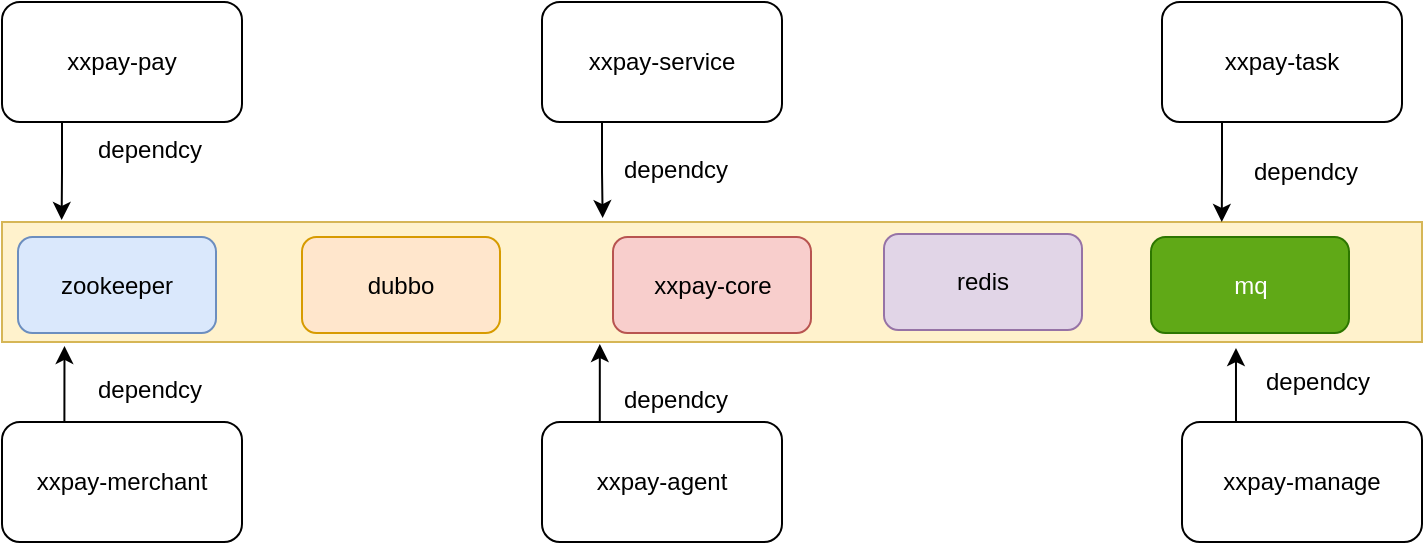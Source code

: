 <mxfile version="11.0.1" type="github"><diagram id="VXiujMh0zKfQi3mnL-Uq" name="第 1 页"><mxGraphModel dx="1855" dy="593" grid="1" gridSize="10" guides="1" tooltips="1" connect="1" arrows="1" fold="1" page="1" pageScale="1" pageWidth="827" pageHeight="1169" math="0" shadow="0"><root><mxCell id="0"/><mxCell id="1" parent="0"/><mxCell id="xxdH8NcsWNZsbkGbgWfm-4" value="" style="rounded=0;whiteSpace=wrap;html=1;fillColor=#fff2cc;strokeColor=#d6b656;" vertex="1" parent="1"><mxGeometry x="-40" y="500" width="710" height="60" as="geometry"/></mxCell><mxCell id="xxdH8NcsWNZsbkGbgWfm-45" style="edgeStyle=orthogonalEdgeStyle;rounded=0;orthogonalLoop=1;jettySize=auto;html=1;exitX=0.25;exitY=1;exitDx=0;exitDy=0;entryX=0.042;entryY=-0.017;entryDx=0;entryDy=0;entryPerimeter=0;" edge="1" parent="1" source="xxdH8NcsWNZsbkGbgWfm-14" target="xxdH8NcsWNZsbkGbgWfm-4"><mxGeometry relative="1" as="geometry"/></mxCell><mxCell id="xxdH8NcsWNZsbkGbgWfm-14" value="xxpay-pay" style="rounded=1;whiteSpace=wrap;html=1;" vertex="1" parent="1"><mxGeometry x="-40" y="390" width="120" height="60" as="geometry"/></mxCell><mxCell id="xxdH8NcsWNZsbkGbgWfm-24" style="edgeStyle=orthogonalEdgeStyle;rounded=0;orthogonalLoop=1;jettySize=auto;html=1;exitX=0.25;exitY=1;exitDx=0;exitDy=0;entryX=0.423;entryY=-0.033;entryDx=0;entryDy=0;entryPerimeter=0;" edge="1" parent="1" source="xxdH8NcsWNZsbkGbgWfm-15" target="xxdH8NcsWNZsbkGbgWfm-4"><mxGeometry relative="1" as="geometry"/></mxCell><mxCell id="xxdH8NcsWNZsbkGbgWfm-15" value="xxpay-service" style="rounded=1;whiteSpace=wrap;html=1;" vertex="1" parent="1"><mxGeometry x="230" y="390" width="120" height="60" as="geometry"/></mxCell><mxCell id="xxdH8NcsWNZsbkGbgWfm-25" style="edgeStyle=orthogonalEdgeStyle;rounded=0;orthogonalLoop=1;jettySize=auto;html=1;exitX=0.25;exitY=1;exitDx=0;exitDy=0;entryX=0.859;entryY=0;entryDx=0;entryDy=0;entryPerimeter=0;" edge="1" parent="1" source="xxdH8NcsWNZsbkGbgWfm-16" target="xxdH8NcsWNZsbkGbgWfm-4"><mxGeometry relative="1" as="geometry"/></mxCell><mxCell id="xxdH8NcsWNZsbkGbgWfm-16" value="xxpay-task" style="rounded=1;whiteSpace=wrap;html=1;" vertex="1" parent="1"><mxGeometry x="540" y="390" width="120" height="60" as="geometry"/></mxCell><mxCell id="xxdH8NcsWNZsbkGbgWfm-21" style="edgeStyle=orthogonalEdgeStyle;rounded=0;orthogonalLoop=1;jettySize=auto;html=1;exitX=0.25;exitY=0;exitDx=0;exitDy=0;entryX=0.044;entryY=1.033;entryDx=0;entryDy=0;entryPerimeter=0;" edge="1" parent="1" source="xxdH8NcsWNZsbkGbgWfm-17" target="xxdH8NcsWNZsbkGbgWfm-4"><mxGeometry relative="1" as="geometry"/></mxCell><mxCell id="xxdH8NcsWNZsbkGbgWfm-17" value="xxpay-merchant" style="rounded=1;whiteSpace=wrap;html=1;" vertex="1" parent="1"><mxGeometry x="-40" y="600" width="120" height="60" as="geometry"/></mxCell><mxCell id="xxdH8NcsWNZsbkGbgWfm-27" style="edgeStyle=orthogonalEdgeStyle;rounded=0;orthogonalLoop=1;jettySize=auto;html=1;exitX=0.25;exitY=0;exitDx=0;exitDy=0;entryX=0.421;entryY=1.017;entryDx=0;entryDy=0;entryPerimeter=0;" edge="1" parent="1" source="xxdH8NcsWNZsbkGbgWfm-18" target="xxdH8NcsWNZsbkGbgWfm-4"><mxGeometry relative="1" as="geometry"/></mxCell><mxCell id="xxdH8NcsWNZsbkGbgWfm-18" value="xxpay-agent" style="rounded=1;whiteSpace=wrap;html=1;" vertex="1" parent="1"><mxGeometry x="230" y="600" width="120" height="60" as="geometry"/></mxCell><mxCell id="xxdH8NcsWNZsbkGbgWfm-46" style="edgeStyle=orthogonalEdgeStyle;rounded=0;orthogonalLoop=1;jettySize=auto;html=1;exitX=0.25;exitY=0;exitDx=0;exitDy=0;entryX=0.869;entryY=1.05;entryDx=0;entryDy=0;entryPerimeter=0;" edge="1" parent="1" source="xxdH8NcsWNZsbkGbgWfm-19" target="xxdH8NcsWNZsbkGbgWfm-4"><mxGeometry relative="1" as="geometry"/></mxCell><mxCell id="xxdH8NcsWNZsbkGbgWfm-19" value="xxpay-manage" style="rounded=1;whiteSpace=wrap;html=1;" vertex="1" parent="1"><mxGeometry x="550" y="600" width="120" height="60" as="geometry"/></mxCell><mxCell id="xxdH8NcsWNZsbkGbgWfm-30" value="dependcy" style="text;html=1;resizable=0;points=[];autosize=1;align=left;verticalAlign=top;spacingTop=-4;" vertex="1" parent="1"><mxGeometry x="590" y="570" width="70" height="20" as="geometry"/></mxCell><mxCell id="xxdH8NcsWNZsbkGbgWfm-31" value="dependcy" style="text;html=1;resizable=0;points=[];autosize=1;align=left;verticalAlign=top;spacingTop=-4;" vertex="1" parent="1"><mxGeometry x="269" y="579" width="70" height="20" as="geometry"/></mxCell><mxCell id="xxdH8NcsWNZsbkGbgWfm-32" value="dependcy" style="text;html=1;resizable=0;points=[];autosize=1;align=left;verticalAlign=top;spacingTop=-4;" vertex="1" parent="1"><mxGeometry x="6" y="574" width="70" height="20" as="geometry"/></mxCell><mxCell id="xxdH8NcsWNZsbkGbgWfm-33" value="dependcy" style="text;html=1;resizable=0;points=[];autosize=1;align=left;verticalAlign=top;spacingTop=-4;" vertex="1" parent="1"><mxGeometry x="6" y="454" width="70" height="20" as="geometry"/></mxCell><mxCell id="xxdH8NcsWNZsbkGbgWfm-34" value="dependcy" style="text;html=1;resizable=0;points=[];autosize=1;align=left;verticalAlign=top;spacingTop=-4;" vertex="1" parent="1"><mxGeometry x="269" y="464" width="70" height="20" as="geometry"/></mxCell><mxCell id="xxdH8NcsWNZsbkGbgWfm-35" value="dependcy" style="text;html=1;resizable=0;points=[];autosize=1;align=left;verticalAlign=top;spacingTop=-4;" vertex="1" parent="1"><mxGeometry x="584" y="465" width="70" height="20" as="geometry"/></mxCell><mxCell id="xxdH8NcsWNZsbkGbgWfm-43" value="&lt;span style=&quot;white-space: normal&quot;&gt;xxpay-core&lt;/span&gt;" style="rounded=1;whiteSpace=wrap;html=1;fillColor=#f8cecc;strokeColor=#b85450;" vertex="1" parent="1"><mxGeometry x="265.5" y="507.5" width="99" height="48" as="geometry"/></mxCell><mxCell id="xxdH8NcsWNZsbkGbgWfm-48" value="&lt;span style=&quot;white-space: normal&quot;&gt;zookeeper&lt;/span&gt;" style="rounded=1;whiteSpace=wrap;html=1;fillColor=#dae8fc;strokeColor=#6c8ebf;" vertex="1" parent="1"><mxGeometry x="-32" y="507.5" width="99" height="48" as="geometry"/></mxCell><mxCell id="xxdH8NcsWNZsbkGbgWfm-49" value="&lt;span style=&quot;white-space: normal&quot;&gt;dubbo&lt;/span&gt;" style="rounded=1;whiteSpace=wrap;html=1;fillColor=#ffe6cc;strokeColor=#d79b00;" vertex="1" parent="1"><mxGeometry x="110" y="507.5" width="99" height="48" as="geometry"/></mxCell><mxCell id="xxdH8NcsWNZsbkGbgWfm-50" value="&lt;span style=&quot;white-space: normal&quot;&gt;redis&lt;/span&gt;" style="rounded=1;whiteSpace=wrap;html=1;fillColor=#e1d5e7;strokeColor=#9673a6;" vertex="1" parent="1"><mxGeometry x="401" y="506" width="99" height="48" as="geometry"/></mxCell><mxCell id="xxdH8NcsWNZsbkGbgWfm-51" value="&lt;span style=&quot;white-space: normal&quot;&gt;mq&lt;/span&gt;" style="rounded=1;whiteSpace=wrap;html=1;fillColor=#60a917;strokeColor=#2D7600;fontColor=#ffffff;" vertex="1" parent="1"><mxGeometry x="534.5" y="507.5" width="99" height="48" as="geometry"/></mxCell></root></mxGraphModel></diagram></mxfile>